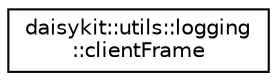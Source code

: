 digraph "Graphical Class Hierarchy"
{
 // LATEX_PDF_SIZE
  edge [fontname="Helvetica",fontsize="10",labelfontname="Helvetica",labelfontsize="10"];
  node [fontname="Helvetica",fontsize="10",shape=record];
  rankdir="LR";
  Node0 [label="daisykit::utils::logging\l::clientFrame",height=0.2,width=0.4,color="black", fillcolor="white", style="filled",URL="$structdaisykit_1_1utils_1_1logging_1_1clientFrame.html",tooltip=" "];
}
